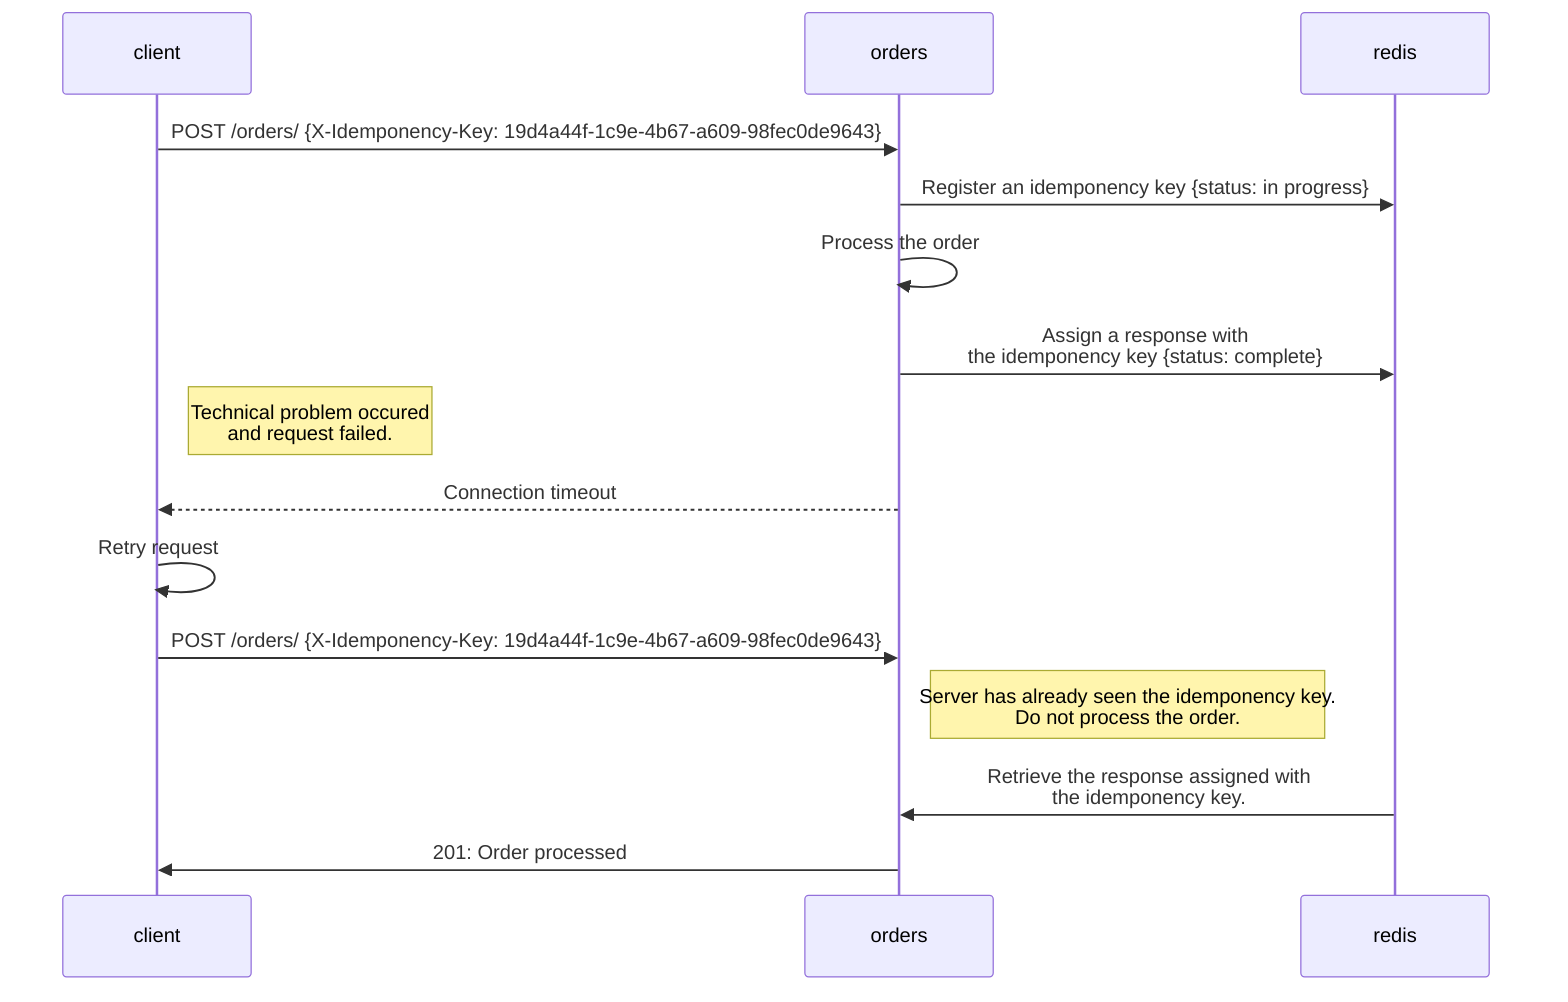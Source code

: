 sequenceDiagram
    participant client
    participant orders
    participant redis

    client->>orders: POST /orders/ {X-Idemponency-Key: 19d4a44f-1c9e-4b67-a609-98fec0de9643}
    orders->>redis: Register an idemponency key {status: in progress}
    orders->>orders: Process the order
    orders->>redis: Assign a response with<br/>the idemponency key {status: complete}
    Note right of client: Technical problem occured<br/>and request failed.
    orders-->>client: Connection timeout

    client->>client: Retry request
    client->>orders: POST /orders/ {X-Idemponency-Key: 19d4a44f-1c9e-4b67-a609-98fec0de9643}
    Note right of orders: Server has already seen the idemponency key.<br/>Do not process the order.
    redis->>orders: Retrieve the response assigned with<br/>the idemponency key.
    orders->>client: 201: Order processed